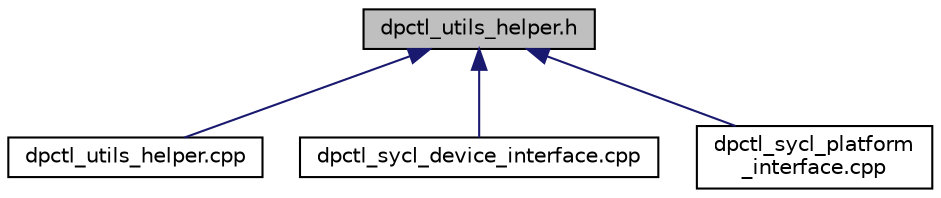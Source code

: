 digraph "dpctl_utils_helper.h"
{
 // LATEX_PDF_SIZE
  edge [fontname="Helvetica",fontsize="10",labelfontname="Helvetica",labelfontsize="10"];
  node [fontname="Helvetica",fontsize="10",shape=record];
  Node1 [label="dpctl_utils_helper.h",height=0.2,width=0.4,color="black", fillcolor="grey75", style="filled", fontcolor="black",tooltip=" "];
  Node1 -> Node2 [dir="back",color="midnightblue",fontsize="10",style="solid",fontname="Helvetica"];
  Node2 [label="dpctl_utils_helper.cpp",height=0.2,width=0.4,color="black", fillcolor="white", style="filled",URL="$d3/d5b/dpctl__utils__helper_8cpp.html",tooltip=" "];
  Node1 -> Node3 [dir="back",color="midnightblue",fontsize="10",style="solid",fontname="Helvetica"];
  Node3 [label="dpctl_sycl_device_interface.cpp",height=0.2,width=0.4,color="black", fillcolor="white", style="filled",URL="$de/dc3/dpctl__sycl__device__interface_8cpp.html",tooltip=" "];
  Node1 -> Node4 [dir="back",color="midnightblue",fontsize="10",style="solid",fontname="Helvetica"];
  Node4 [label="dpctl_sycl_platform\l_interface.cpp",height=0.2,width=0.4,color="black", fillcolor="white", style="filled",URL="$d5/da7/dpctl__sycl__platform__interface_8cpp.html",tooltip=" "];
}
